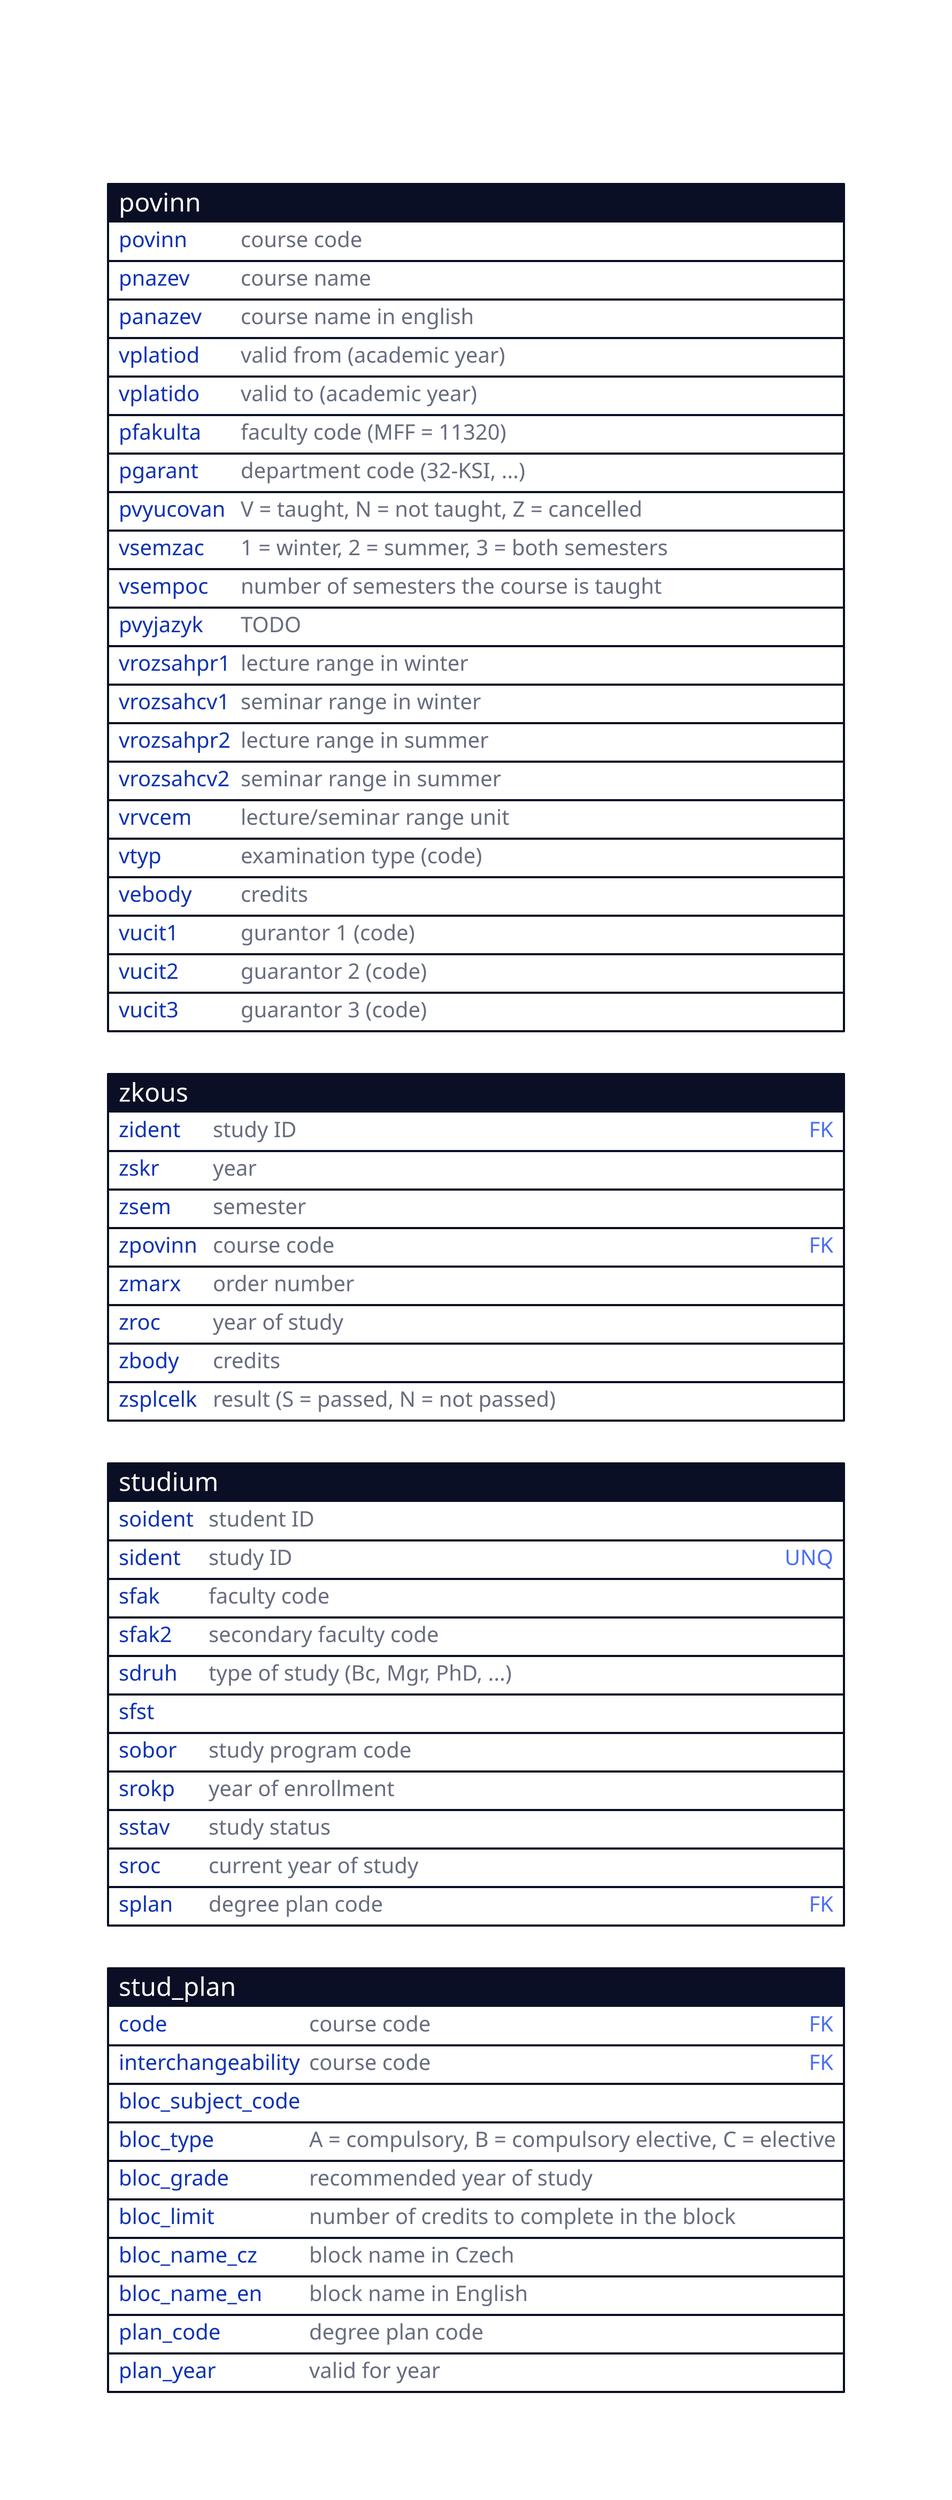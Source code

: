 vars: {
  d2-config: {
    layout-engine: elk
  }
}

title: |md
    # Recommender Database/DataFrame Tables
| {near: top-center}

grid-columns: 1

povinn: {
  shape: sql_table
  povinn: course code
  pnazev: course name 	
  panazev:	course name in english 	
  vplatiod:	valid from (academic year) 	
  vplatido:	valid to (academic year) 	
  pfakulta:	faculty code (MFF = 11320)
  pgarant: department code (32-KSI, ...) 	
  pvyucovan: V = taught, N = not taught, Z = cancelled 	
  vsemzac: 1 = winter, 2 = summer, 3 = both semesters 	
  vsempoc: number of semesters the course is taught 	
  pvyjazyk: TODO	  
  vrozsahpr1: lecture range in winter	
  vrozsahcv1:	seminar range in winter	
  vrozsahpr2:	lecture range in summer
  vrozsahcv2:	seminar range in summer
  vrvcem: lecture/seminar range unit 	
  vtyp: examination type (code)	
  vebody: credits 	
  vucit1:	gurantor 1 (code) 	
  vucit2:	guarantor 2 (code) 	
  vucit3:	guarantor 3 (code)
}

zkous: {
  shape: sql_table
  zident: study ID {constraint: foreign_key}	
  zskr:	year	
  zsem:	semester	
  zpovinn: course code {constraint: foreign_key}		
  zmarx: order number	
  zroc:	year of study	
  zbody: credits	
  zsplcelk:	result (S = passed, N = not passed)
}

studium: {
  shape: sql_table
  soident: student ID	
  sident:	study ID {constraint: unique}
  sfak: faculty code	
  sfak2: secondary faculty code
  sdruh: type of study (Bc, Mgr, PhD, ...)
  sfst
  sobor: study program code
  srokp: year of enrollment
  sstav: study status 
  sroc: current year of study
  splan: degree plan code {constraint: foreign_key}
}

stud_plan: {
  shape: sql_table
  code: course code {constraint: foreign_key}
  interchangeability: course code {constraint: foreign_key}
  bloc_subject_code 
  bloc_type: A = compulsory, B = compulsory elective, C = elective
  bloc_grade: recommended year of study
  bloc_limit: number of credits to complete in the block
  bloc_name_cz: block name in Czech
  bloc_name_en: block name in English
  plan_code: degree plan code
  plan_year: valid for year
}



# zkous.zpovinn -> povinn.povinn
# zkous.zident -> studium.id
# studium.splan -> stud_plan.plan_code
# stud_plan.code -> povinn.povinn
# stud_plan.interchangeability -> povinn.povinn